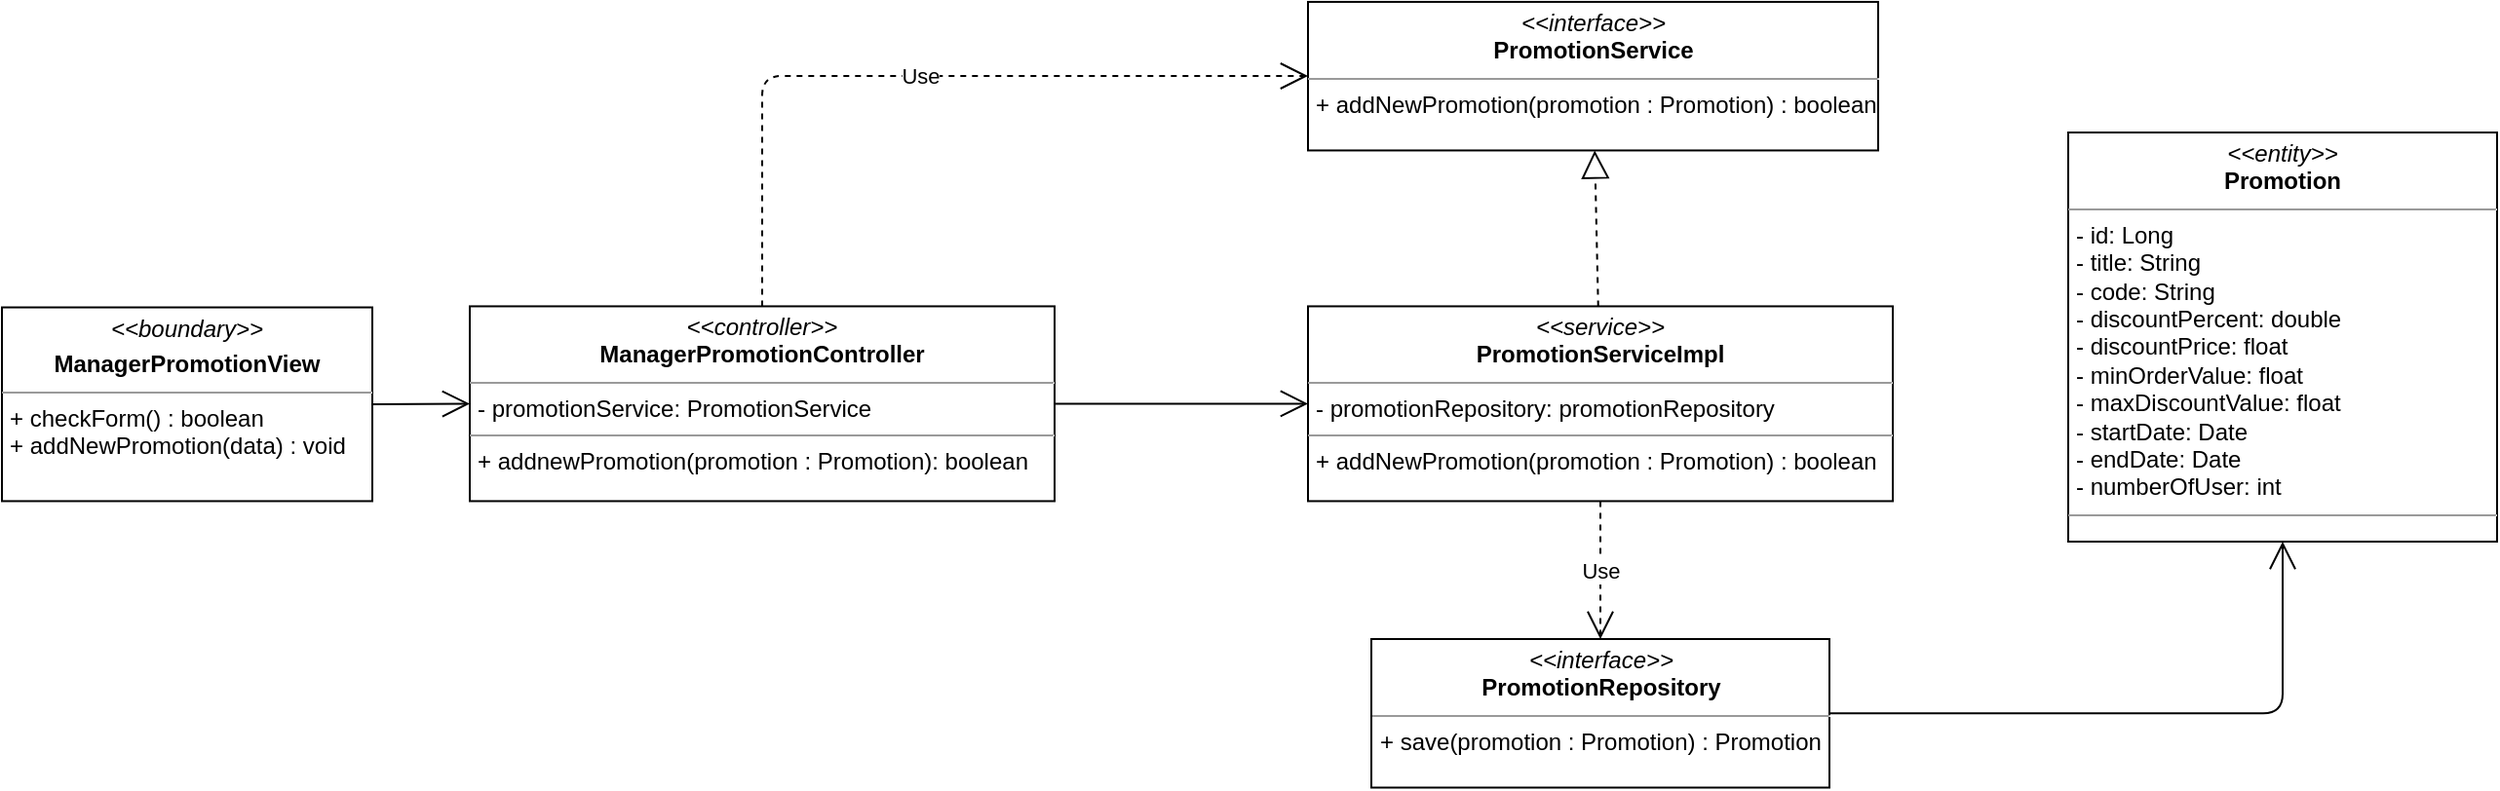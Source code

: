 <mxfile version="14.6.13" type="device"><diagram id="C5RBs43oDa-KdzZeNtuy" name="Page-1"><mxGraphModel dx="1038" dy="1692" grid="1" gridSize="10" guides="1" tooltips="1" connect="1" arrows="1" fold="1" page="1" pageScale="1" pageWidth="827" pageHeight="1169" math="0" shadow="0"><root><mxCell id="WIyWlLk6GJQsqaUBKTNV-0"/><mxCell id="WIyWlLk6GJQsqaUBKTNV-1" parent="WIyWlLk6GJQsqaUBKTNV-0"/><mxCell id="9oLmoa3OKh3t3OnaYkJx-0" value="&lt;p style=&quot;margin: 0px ; margin-top: 4px ; text-align: center&quot;&gt;&lt;i&gt;&amp;lt;&amp;lt;boundary&amp;gt;&amp;gt;&lt;/i&gt;&lt;/p&gt;&lt;p style=&quot;margin: 0px ; margin-top: 4px ; text-align: center&quot;&gt;&lt;b&gt;ManagerPromotionView&lt;/b&gt;&lt;/p&gt;&lt;hr size=&quot;1&quot;&gt;&lt;p style=&quot;margin: 0px ; margin-left: 4px&quot;&gt;+ checkForm() : boolean&amp;nbsp;&lt;/p&gt;&lt;p style=&quot;margin: 0px ; margin-left: 4px&quot;&gt;&lt;span&gt;+ addNewPromotion(data) : void&lt;/span&gt;&lt;br&gt;&lt;/p&gt;" style="verticalAlign=top;align=left;overflow=fill;fontSize=12;fontFamily=Helvetica;html=1;" parent="WIyWlLk6GJQsqaUBKTNV-1" vertex="1"><mxGeometry y="89.77" width="190" height="99.45" as="geometry"/></mxCell><mxCell id="9oLmoa3OKh3t3OnaYkJx-1" value="" style="endArrow=open;endFill=1;endSize=12;html=1;entryX=0;entryY=0.5;entryDx=0;entryDy=0;exitX=1;exitY=0.5;exitDx=0;exitDy=0;" parent="WIyWlLk6GJQsqaUBKTNV-1" source="9oLmoa3OKh3t3OnaYkJx-0" target="9oLmoa3OKh3t3OnaYkJx-5" edge="1"><mxGeometry width="160" relative="1" as="geometry"><mxPoint x="361" y="140" as="sourcePoint"/><mxPoint x="380" y="138.67" as="targetPoint"/></mxGeometry></mxCell><mxCell id="9oLmoa3OKh3t3OnaYkJx-2" value="" style="endArrow=open;endFill=1;endSize=12;html=1;exitX=1;exitY=0.5;exitDx=0;exitDy=0;edgeStyle=orthogonalEdgeStyle;" parent="WIyWlLk6GJQsqaUBKTNV-1" source="9oLmoa3OKh3t3OnaYkJx-3" target="9oLmoa3OKh3t3OnaYkJx-11" edge="1"><mxGeometry width="160" relative="1" as="geometry"><mxPoint x="950" y="139" as="sourcePoint"/><mxPoint x="1080" y="100" as="targetPoint"/></mxGeometry></mxCell><mxCell id="9oLmoa3OKh3t3OnaYkJx-3" value="&lt;p style=&quot;margin: 0px ; margin-top: 4px ; text-align: center&quot;&gt;&lt;i&gt;&amp;lt;&amp;lt;interface&amp;gt;&amp;gt;&lt;/i&gt;&lt;br&gt;&lt;b&gt;PromotionRepository&lt;/b&gt;&lt;/p&gt;&lt;hr size=&quot;1&quot;&gt;&lt;p style=&quot;margin: 0px ; margin-left: 4px&quot;&gt;+ save(promotion : Promotion) : Promotion&lt;/p&gt;" style="verticalAlign=top;align=left;overflow=fill;fontSize=12;fontFamily=Helvetica;html=1;" parent="WIyWlLk6GJQsqaUBKTNV-1" vertex="1"><mxGeometry x="702.5" y="260" width="235" height="76.25" as="geometry"/></mxCell><mxCell id="9oLmoa3OKh3t3OnaYkJx-4" value="&lt;p style=&quot;margin: 0px ; margin-top: 4px ; text-align: center&quot;&gt;&lt;i&gt;&amp;lt;&amp;lt;interface&amp;gt;&amp;gt;&lt;/i&gt;&lt;br&gt;&lt;b&gt;PromotionService&lt;/b&gt;&lt;/p&gt;&lt;hr size=&quot;1&quot;&gt;&lt;p style=&quot;margin: 0px ; margin-left: 4px&quot;&gt;+ addNewPromotion(promotion : Promotion) : boolean&lt;/p&gt;" style="verticalAlign=top;align=left;overflow=fill;fontSize=12;fontFamily=Helvetica;html=1;" parent="WIyWlLk6GJQsqaUBKTNV-1" vertex="1"><mxGeometry x="670" y="-67.03" width="292.5" height="76.25" as="geometry"/></mxCell><mxCell id="9oLmoa3OKh3t3OnaYkJx-5" value="&lt;p style=&quot;margin: 0px ; margin-top: 4px ; text-align: center&quot;&gt;&lt;i&gt;&amp;lt;&amp;lt;controller&amp;gt;&amp;gt;&lt;/i&gt;&lt;br&gt;&lt;b&gt;ManagerPromotionController&lt;/b&gt;&lt;br&gt;&lt;/p&gt;&lt;hr size=&quot;1&quot;&gt;&lt;p style=&quot;margin: 0px ; margin-left: 4px&quot;&gt;- promotionService: PromotionService&lt;br&gt;&lt;/p&gt;&lt;hr size=&quot;1&quot;&gt;&lt;p style=&quot;margin: 0px ; margin-left: 4px&quot;&gt;+ addnewPromotion(promotion : Promotion): boolean&lt;br&gt;&lt;/p&gt;" style="verticalAlign=top;align=left;overflow=fill;fontSize=12;fontFamily=Helvetica;html=1;" parent="WIyWlLk6GJQsqaUBKTNV-1" vertex="1"><mxGeometry x="240" y="89.22" width="300" height="100" as="geometry"/></mxCell><mxCell id="9oLmoa3OKh3t3OnaYkJx-6" value="&lt;p style=&quot;margin: 0px ; margin-top: 4px ; text-align: center&quot;&gt;&lt;i&gt;&amp;lt;&amp;lt;service&amp;gt;&amp;gt;&lt;/i&gt;&lt;br&gt;&lt;b&gt;PromotionServiceImpl&lt;/b&gt;&lt;/p&gt;&lt;hr size=&quot;1&quot;&gt;&lt;p style=&quot;margin: 0px ; margin-left: 4px&quot;&gt;- promotionRepository: promotionRepository&lt;br&gt;&lt;/p&gt;&lt;hr size=&quot;1&quot;&gt;&lt;p style=&quot;margin: 0px ; margin-left: 4px&quot;&gt;+ addNewPromotion(promotion : Promotion) : boolean&lt;br&gt;&lt;/p&gt;" style="verticalAlign=top;align=left;overflow=fill;fontSize=12;fontFamily=Helvetica;html=1;" parent="WIyWlLk6GJQsqaUBKTNV-1" vertex="1"><mxGeometry x="670" y="89.22" width="300" height="100" as="geometry"/></mxCell><mxCell id="9oLmoa3OKh3t3OnaYkJx-7" value="Use" style="endArrow=open;endSize=12;dashed=1;html=1;edgeStyle=orthogonalEdgeStyle;exitX=0.5;exitY=0;exitDx=0;exitDy=0;" parent="WIyWlLk6GJQsqaUBKTNV-1" source="9oLmoa3OKh3t3OnaYkJx-5" target="9oLmoa3OKh3t3OnaYkJx-4" edge="1"><mxGeometry width="160" relative="1" as="geometry"><mxPoint x="710" y="230" as="sourcePoint"/><mxPoint x="870" y="230" as="targetPoint"/><Array as="points"><mxPoint x="390" y="-29"/></Array></mxGeometry></mxCell><mxCell id="9oLmoa3OKh3t3OnaYkJx-8" value="" style="endArrow=block;dashed=1;endFill=0;endSize=12;html=1;" parent="WIyWlLk6GJQsqaUBKTNV-1" source="9oLmoa3OKh3t3OnaYkJx-6" target="9oLmoa3OKh3t3OnaYkJx-4" edge="1"><mxGeometry width="160" relative="1" as="geometry"><mxPoint x="710" y="130" as="sourcePoint"/><mxPoint x="870" y="130" as="targetPoint"/></mxGeometry></mxCell><mxCell id="9oLmoa3OKh3t3OnaYkJx-9" value="Use" style="endArrow=open;endSize=12;dashed=1;html=1;" parent="WIyWlLk6GJQsqaUBKTNV-1" source="9oLmoa3OKh3t3OnaYkJx-6" target="9oLmoa3OKh3t3OnaYkJx-3" edge="1"><mxGeometry width="160" relative="1" as="geometry"><mxPoint x="710" y="130" as="sourcePoint"/><mxPoint x="870" y="130" as="targetPoint"/></mxGeometry></mxCell><mxCell id="9oLmoa3OKh3t3OnaYkJx-10" value="" style="endArrow=open;endFill=1;endSize=12;html=1;" parent="WIyWlLk6GJQsqaUBKTNV-1" source="9oLmoa3OKh3t3OnaYkJx-5" target="9oLmoa3OKh3t3OnaYkJx-6" edge="1"><mxGeometry width="160" relative="1" as="geometry"><mxPoint x="710" y="130" as="sourcePoint"/><mxPoint x="870" y="130" as="targetPoint"/></mxGeometry></mxCell><mxCell id="9oLmoa3OKh3t3OnaYkJx-11" value="&lt;p style=&quot;margin: 0px ; margin-top: 4px ; text-align: center&quot;&gt;&lt;i&gt;&amp;lt;&amp;lt;entity&amp;gt;&amp;gt;&lt;/i&gt;&lt;br&gt;&lt;b&gt;Promotion&lt;/b&gt;&lt;/p&gt;&lt;hr size=&quot;1&quot;&gt;&lt;p style=&quot;margin: 0px ; margin-left: 4px&quot;&gt;- id: Long&lt;/p&gt;&lt;p style=&quot;margin: 0px 0px 0px 4px&quot;&gt;- title: String&lt;br&gt;- code: String&lt;/p&gt;&lt;p style=&quot;margin: 0px 0px 0px 4px&quot;&gt;- discountPercent: double&lt;/p&gt;&lt;p style=&quot;margin: 0px 0px 0px 4px&quot;&gt;- discountPrice: float&lt;/p&gt;&lt;p style=&quot;margin: 0px 0px 0px 4px&quot;&gt;- minOrderValue: float&lt;/p&gt;&lt;p style=&quot;margin: 0px 0px 0px 4px&quot;&gt;- maxDiscountValue: float&lt;/p&gt;&lt;p style=&quot;margin: 0px 0px 0px 4px&quot;&gt;- startDate: Date&lt;/p&gt;&lt;p style=&quot;margin: 0px 0px 0px 4px&quot;&gt;- endDate: Date&lt;/p&gt;&lt;p style=&quot;margin: 0px 0px 0px 4px&quot;&gt;- numberOfUser: int&lt;span&gt;&amp;nbsp;&lt;/span&gt;&lt;/p&gt;&lt;hr size=&quot;1&quot;&gt;&lt;p style=&quot;margin: 0px ; margin-left: 4px&quot;&gt;&lt;br&gt;&lt;/p&gt;" style="verticalAlign=top;align=left;overflow=fill;fontSize=12;fontFamily=Helvetica;html=1;" parent="WIyWlLk6GJQsqaUBKTNV-1" vertex="1"><mxGeometry x="1060" width="220" height="210" as="geometry"/></mxCell></root></mxGraphModel></diagram></mxfile>